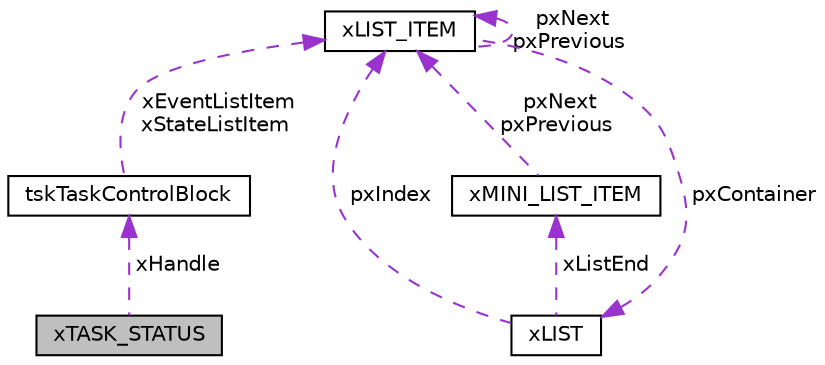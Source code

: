 digraph "xTASK_STATUS"
{
 // LATEX_PDF_SIZE
  edge [fontname="Helvetica",fontsize="10",labelfontname="Helvetica",labelfontsize="10"];
  node [fontname="Helvetica",fontsize="10",shape=record];
  Node1 [label="xTASK_STATUS",height=0.2,width=0.4,color="black", fillcolor="grey75", style="filled", fontcolor="black",tooltip=" "];
  Node2 -> Node1 [dir="back",color="darkorchid3",fontsize="10",style="dashed",label=" xHandle" ,fontname="Helvetica"];
  Node2 [label="tskTaskControlBlock",height=0.2,width=0.4,color="black", fillcolor="white", style="filled",URL="$structtsk_task_control_block.html",tooltip=" "];
  Node3 -> Node2 [dir="back",color="darkorchid3",fontsize="10",style="dashed",label=" xEventListItem\nxStateListItem" ,fontname="Helvetica"];
  Node3 [label="xLIST_ITEM",height=0.2,width=0.4,color="black", fillcolor="white", style="filled",URL="$structx_l_i_s_t___i_t_e_m.html",tooltip=" "];
  Node3 -> Node3 [dir="back",color="darkorchid3",fontsize="10",style="dashed",label=" pxNext\npxPrevious" ,fontname="Helvetica"];
  Node4 -> Node3 [dir="back",color="darkorchid3",fontsize="10",style="dashed",label=" pxContainer" ,fontname="Helvetica"];
  Node4 [label="xLIST",height=0.2,width=0.4,color="black", fillcolor="white", style="filled",URL="$structx_l_i_s_t.html",tooltip=" "];
  Node5 -> Node4 [dir="back",color="darkorchid3",fontsize="10",style="dashed",label=" xListEnd" ,fontname="Helvetica"];
  Node5 [label="xMINI_LIST_ITEM",height=0.2,width=0.4,color="black", fillcolor="white", style="filled",URL="$structx_m_i_n_i___l_i_s_t___i_t_e_m.html",tooltip=" "];
  Node3 -> Node5 [dir="back",color="darkorchid3",fontsize="10",style="dashed",label=" pxNext\npxPrevious" ,fontname="Helvetica"];
  Node3 -> Node4 [dir="back",color="darkorchid3",fontsize="10",style="dashed",label=" pxIndex" ,fontname="Helvetica"];
}
